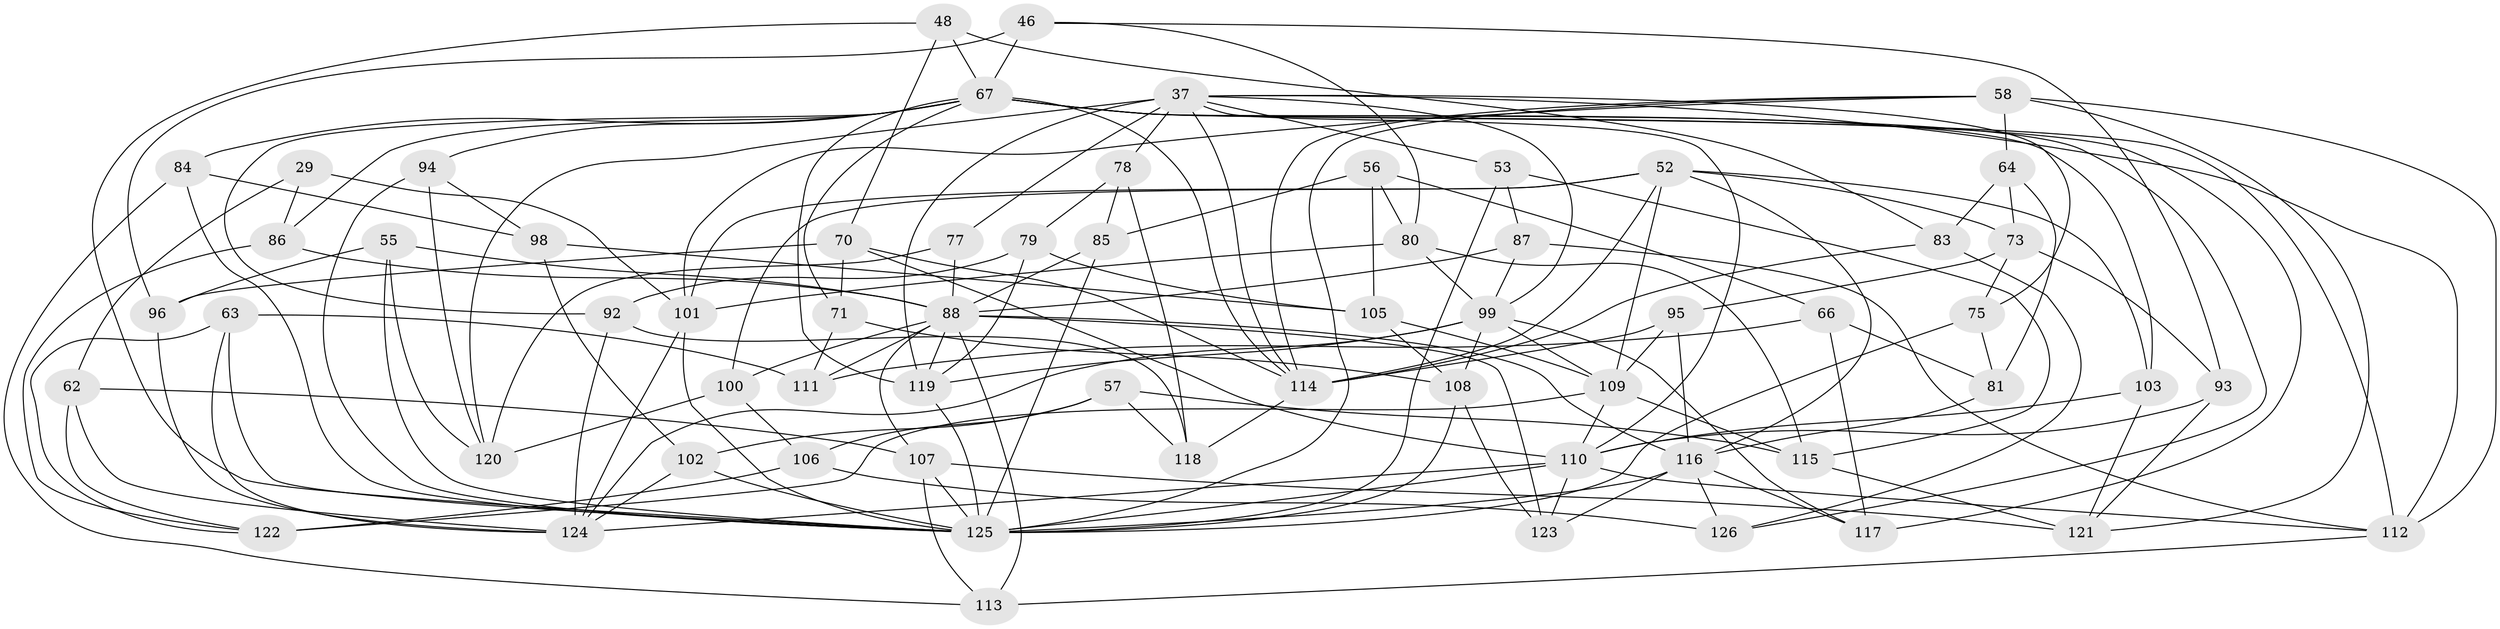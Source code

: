 // original degree distribution, {4: 1.0}
// Generated by graph-tools (version 1.1) at 2025/58/03/09/25 04:58:53]
// undirected, 63 vertices, 165 edges
graph export_dot {
graph [start="1"]
  node [color=gray90,style=filled];
  29;
  37 [super="+34+12+17"];
  46;
  48;
  52 [super="+27+45"];
  53;
  55;
  56;
  57;
  58 [super="+8"];
  62;
  63;
  64;
  66;
  67 [super="+65"];
  70 [super="+49"];
  71;
  73 [super="+42"];
  75;
  77;
  78;
  79;
  80 [super="+36"];
  81;
  83;
  84 [super="+76"];
  85;
  86;
  87;
  88 [super="+44+51"];
  92;
  93;
  94;
  95;
  96;
  98;
  99 [super="+30+59+89"];
  100;
  101 [super="+9+47"];
  102;
  103;
  105 [super="+69"];
  106;
  107 [super="+6"];
  108 [super="+72"];
  109 [super="+61"];
  110 [super="+26+104"];
  111 [super="+90"];
  112 [super="+10"];
  113;
  114 [super="+16+74+54"];
  115 [super="+82"];
  116 [super="+19+38"];
  117;
  118;
  119 [super="+50"];
  120 [super="+3"];
  121 [super="+2"];
  122 [super="+68"];
  123 [super="+60"];
  124 [super="+14+20"];
  125 [super="+13+41+91+97"];
  126;
  29 -- 86;
  29 -- 62;
  29 -- 101 [weight=2];
  37 -- 75;
  37 -- 99;
  37 -- 53;
  37 -- 119 [weight=3];
  37 -- 78;
  37 -- 112;
  37 -- 77;
  37 -- 110;
  37 -- 120;
  37 -- 114;
  46 -- 96;
  46 -- 93;
  46 -- 67;
  46 -- 80;
  48 -- 83;
  48 -- 70;
  48 -- 125;
  48 -- 67;
  52 -- 116;
  52 -- 101;
  52 -- 114;
  52 -- 73 [weight=2];
  52 -- 100;
  52 -- 103;
  52 -- 109;
  53 -- 115;
  53 -- 87;
  53 -- 125;
  55 -- 96;
  55 -- 120;
  55 -- 125;
  55 -- 88;
  56 -- 85;
  56 -- 105;
  56 -- 80;
  56 -- 66;
  57 -- 118;
  57 -- 102;
  57 -- 115;
  57 -- 106;
  58 -- 64;
  58 -- 101 [weight=2];
  58 -- 112 [weight=2];
  58 -- 121;
  58 -- 125;
  58 -- 114;
  62 -- 107;
  62 -- 124;
  62 -- 122;
  63 -- 111;
  63 -- 124;
  63 -- 122;
  63 -- 125;
  64 -- 73;
  64 -- 81;
  64 -- 83;
  66 -- 117;
  66 -- 81;
  66 -- 111;
  67 -- 84 [weight=2];
  67 -- 114 [weight=2];
  67 -- 112 [weight=2];
  67 -- 103;
  67 -- 71;
  67 -- 119;
  67 -- 117;
  67 -- 86;
  67 -- 94;
  67 -- 92;
  67 -- 126;
  70 -- 71;
  70 -- 114 [weight=2];
  70 -- 96;
  70 -- 110;
  71 -- 111;
  71 -- 108;
  73 -- 95;
  73 -- 75;
  73 -- 93;
  75 -- 81;
  75 -- 125;
  77 -- 120 [weight=2];
  77 -- 88;
  78 -- 118;
  78 -- 79;
  78 -- 85;
  79 -- 92;
  79 -- 119;
  79 -- 105;
  80 -- 101;
  80 -- 99;
  80 -- 115 [weight=2];
  81 -- 116;
  83 -- 114;
  83 -- 126;
  84 -- 98;
  84 -- 113;
  84 -- 125 [weight=2];
  85 -- 88;
  85 -- 125;
  86 -- 122;
  86 -- 88;
  87 -- 112;
  87 -- 99;
  87 -- 88;
  88 -- 116;
  88 -- 111 [weight=3];
  88 -- 113;
  88 -- 100;
  88 -- 107;
  88 -- 119;
  88 -- 123;
  92 -- 118;
  92 -- 124;
  93 -- 121;
  93 -- 110;
  94 -- 98;
  94 -- 120;
  94 -- 125;
  95 -- 116;
  95 -- 109;
  95 -- 114;
  96 -- 124;
  98 -- 102;
  98 -- 105;
  99 -- 108 [weight=2];
  99 -- 124;
  99 -- 117;
  99 -- 119;
  99 -- 109 [weight=2];
  100 -- 120;
  100 -- 106;
  101 -- 124;
  101 -- 125;
  102 -- 125;
  102 -- 124;
  103 -- 121;
  103 -- 110;
  105 -- 108 [weight=2];
  105 -- 109;
  106 -- 122;
  106 -- 126;
  107 -- 113;
  107 -- 121 [weight=2];
  107 -- 125;
  108 -- 123 [weight=2];
  108 -- 125;
  109 -- 122 [weight=2];
  109 -- 110 [weight=2];
  109 -- 115;
  110 -- 123 [weight=2];
  110 -- 124;
  110 -- 112;
  110 -- 125 [weight=2];
  112 -- 113;
  114 -- 118;
  115 -- 121;
  116 -- 123;
  116 -- 126;
  116 -- 117;
  116 -- 125;
  119 -- 125;
}
